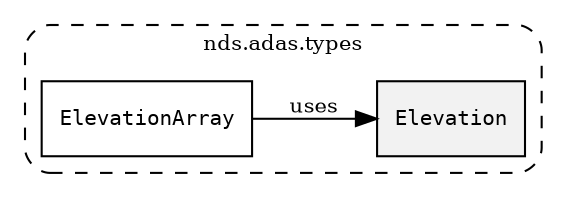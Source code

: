 /**
 * This dot file creates symbol collaboration diagram for Elevation.
 */
digraph ZSERIO
{
    node [shape=box, fontsize=10];
    rankdir="LR";
    fontsize=10;
    tooltip="Elevation collaboration diagram";

    subgraph "cluster_nds.adas.types"
    {
        style="dashed, rounded";
        label="nds.adas.types";
        tooltip="Package nds.adas.types";
        href="../../../content/packages/nds.adas.types.html#Package-nds-adas-types";
        target="_parent";

        "Elevation" [style="filled", fillcolor="#0000000D", target="_parent", label=<<font face="monospace"><table align="center" border="0" cellspacing="0" cellpadding="0"><tr><td href="../../../content/packages/nds.adas.types.html#Subtype-Elevation" title="Subtype defined in nds.adas.types">Elevation</td></tr></table></font>>];
        "ElevationArray" [target="_parent", label=<<font face="monospace"><table align="center" border="0" cellspacing="0" cellpadding="0"><tr><td href="../../../content/packages/nds.adas.types.html#Structure-ElevationArray" title="Structure defined in nds.adas.types">ElevationArray</td></tr></table></font>>];
    }

    "ElevationArray" -> "Elevation" [label="uses", fontsize=10];
}
